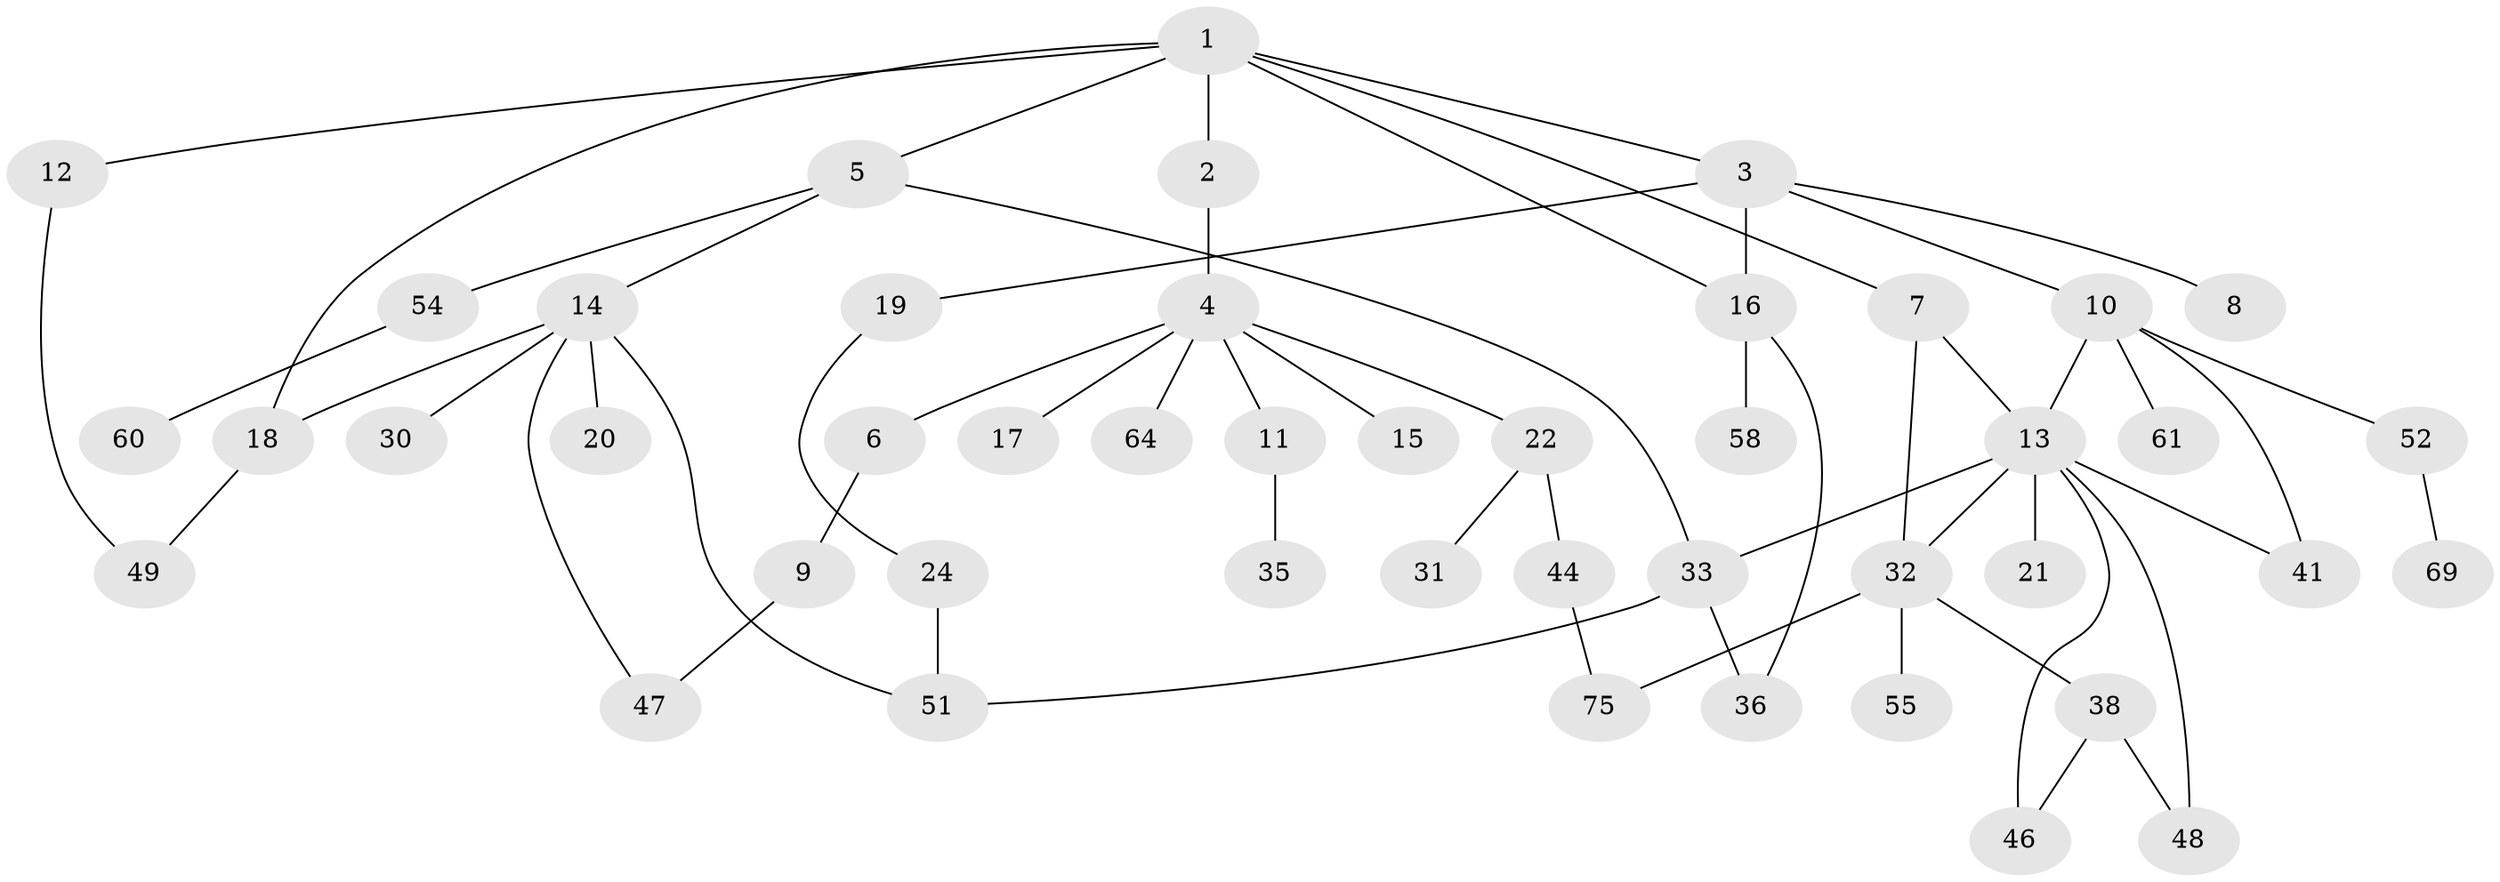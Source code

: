 // original degree distribution, {7: 0.038461538461538464, 3: 0.16666666666666666, 5: 0.02564102564102564, 2: 0.3333333333333333, 1: 0.358974358974359, 10: 0.01282051282051282, 4: 0.05128205128205128, 6: 0.01282051282051282}
// Generated by graph-tools (version 1.1) at 2025/17/03/04/25 18:17:00]
// undirected, 46 vertices, 59 edges
graph export_dot {
graph [start="1"]
  node [color=gray90,style=filled];
  1;
  2 [super="+70"];
  3;
  4;
  5 [super="+43+76+68"];
  6;
  7;
  8;
  9;
  10 [super="+39+37+29"];
  11;
  12 [super="+25"];
  13 [super="+26+45"];
  14 [super="+27"];
  15 [super="+42"];
  16 [super="+34"];
  17 [super="+28"];
  18 [super="+78"];
  19 [super="+23"];
  20 [super="+66"];
  21;
  22;
  24;
  30;
  31;
  32 [super="+63+59"];
  33;
  35;
  36;
  38;
  41 [super="+56+50"];
  44;
  46 [super="+62"];
  47;
  48 [super="+67"];
  49;
  51 [super="+73"];
  52;
  54;
  55;
  58;
  60;
  61 [super="+65"];
  64;
  69;
  75;
  1 -- 2;
  1 -- 3;
  1 -- 5;
  1 -- 7;
  1 -- 12;
  1 -- 16;
  1 -- 18;
  2 -- 4;
  3 -- 8;
  3 -- 10;
  3 -- 19;
  3 -- 16;
  4 -- 6;
  4 -- 11;
  4 -- 15;
  4 -- 17;
  4 -- 22;
  4 -- 64;
  5 -- 14;
  5 -- 54;
  5 -- 33;
  6 -- 9;
  7 -- 13;
  7 -- 32;
  9 -- 47;
  10 -- 52;
  10 -- 13;
  10 -- 41;
  10 -- 61;
  11 -- 35;
  12 -- 49;
  13 -- 21;
  13 -- 32;
  13 -- 33;
  13 -- 41;
  13 -- 48;
  13 -- 46;
  14 -- 20;
  14 -- 30;
  14 -- 18;
  14 -- 51;
  14 -- 47;
  16 -- 58;
  16 -- 36;
  18 -- 49;
  19 -- 24;
  22 -- 31;
  22 -- 44;
  24 -- 51;
  32 -- 38;
  32 -- 55;
  32 -- 75;
  33 -- 51;
  33 -- 36;
  38 -- 46;
  38 -- 48;
  44 -- 75;
  52 -- 69;
  54 -- 60;
}
